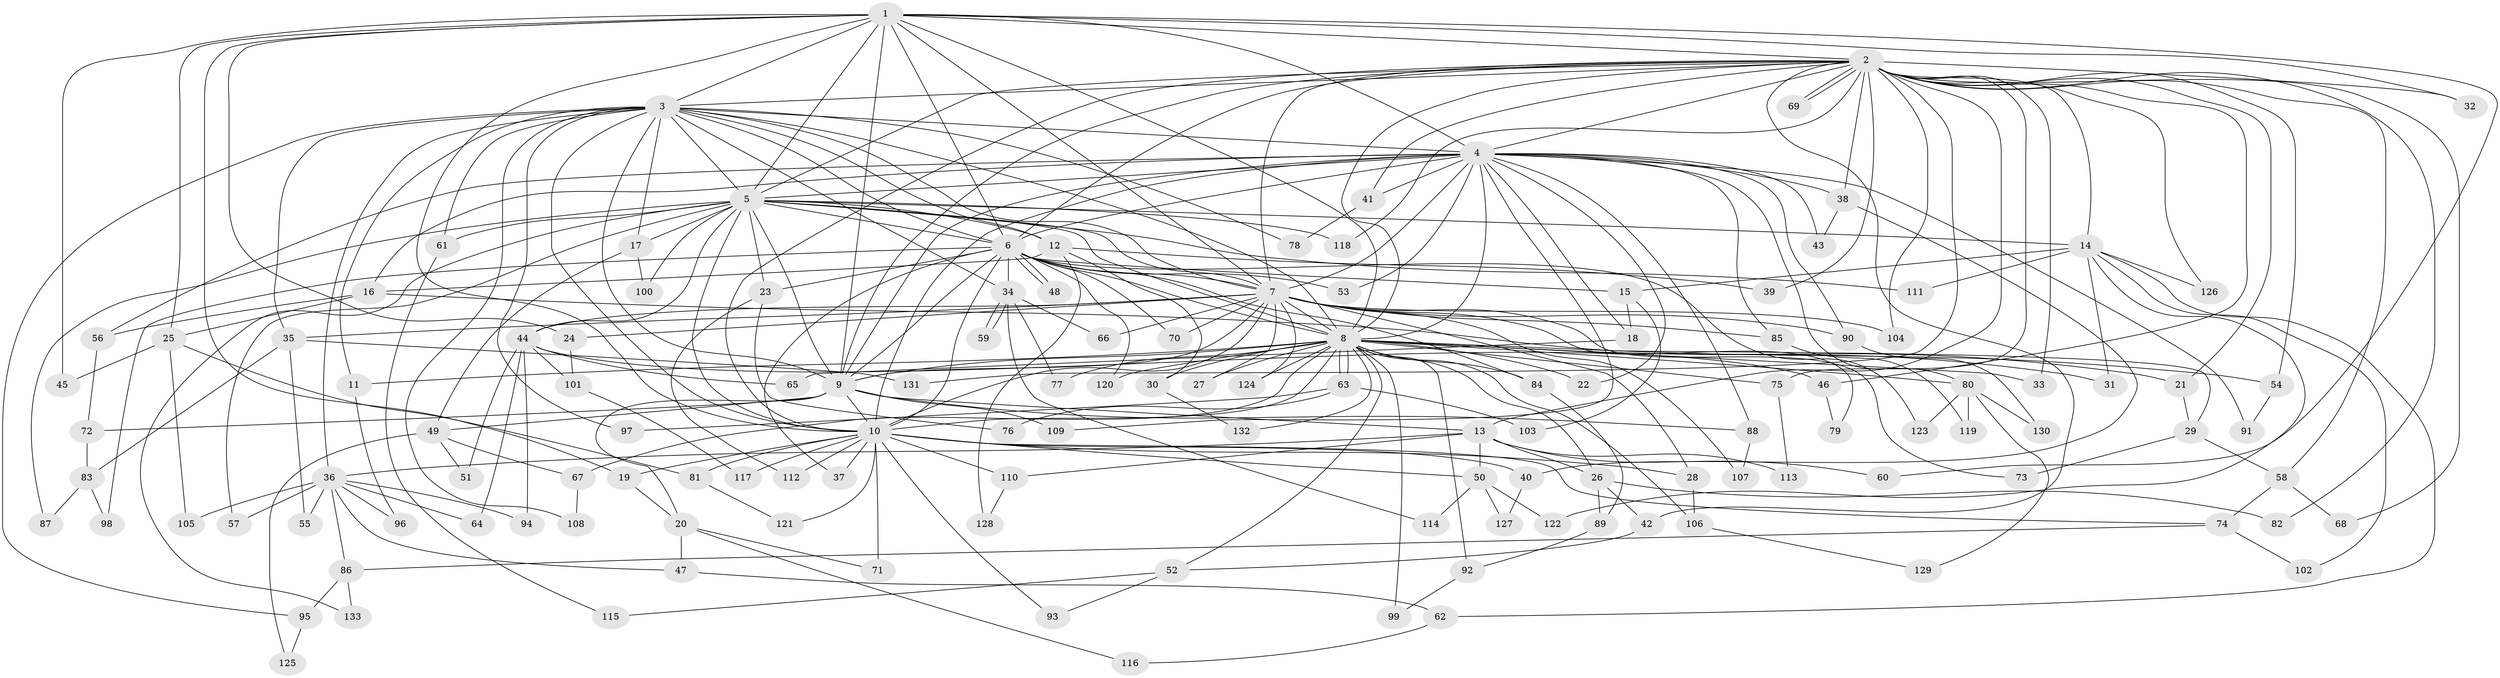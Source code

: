// coarse degree distribution, {12: 0.025, 16: 0.05, 15: 0.05, 20: 0.025, 11: 0.025, 19: 0.025, 6: 0.175, 8: 0.075, 10: 0.05, 9: 0.05, 3: 0.1, 7: 0.075, 4: 0.025, 5: 0.1, 2: 0.125, 1: 0.025}
// Generated by graph-tools (version 1.1) at 2025/49/03/04/25 22:49:25]
// undirected, 133 vertices, 291 edges
graph export_dot {
  node [color=gray90,style=filled];
  1;
  2;
  3;
  4;
  5;
  6;
  7;
  8;
  9;
  10;
  11;
  12;
  13;
  14;
  15;
  16;
  17;
  18;
  19;
  20;
  21;
  22;
  23;
  24;
  25;
  26;
  27;
  28;
  29;
  30;
  31;
  32;
  33;
  34;
  35;
  36;
  37;
  38;
  39;
  40;
  41;
  42;
  43;
  44;
  45;
  46;
  47;
  48;
  49;
  50;
  51;
  52;
  53;
  54;
  55;
  56;
  57;
  58;
  59;
  60;
  61;
  62;
  63;
  64;
  65;
  66;
  67;
  68;
  69;
  70;
  71;
  72;
  73;
  74;
  75;
  76;
  77;
  78;
  79;
  80;
  81;
  82;
  83;
  84;
  85;
  86;
  87;
  88;
  89;
  90;
  91;
  92;
  93;
  94;
  95;
  96;
  97;
  98;
  99;
  100;
  101;
  102;
  103;
  104;
  105;
  106;
  107;
  108;
  109;
  110;
  111;
  112;
  113;
  114;
  115;
  116;
  117;
  118;
  119;
  120;
  121;
  122;
  123;
  124;
  125;
  126;
  127;
  128;
  129;
  130;
  131;
  132;
  133;
  1 -- 2;
  1 -- 3;
  1 -- 4;
  1 -- 5;
  1 -- 6;
  1 -- 7;
  1 -- 8;
  1 -- 9;
  1 -- 10;
  1 -- 19;
  1 -- 24;
  1 -- 25;
  1 -- 32;
  1 -- 45;
  1 -- 60;
  2 -- 3;
  2 -- 4;
  2 -- 5;
  2 -- 6;
  2 -- 7;
  2 -- 8;
  2 -- 9;
  2 -- 10;
  2 -- 13;
  2 -- 14;
  2 -- 21;
  2 -- 32;
  2 -- 33;
  2 -- 38;
  2 -- 39;
  2 -- 41;
  2 -- 42;
  2 -- 46;
  2 -- 54;
  2 -- 58;
  2 -- 68;
  2 -- 69;
  2 -- 69;
  2 -- 75;
  2 -- 82;
  2 -- 104;
  2 -- 118;
  2 -- 126;
  2 -- 131;
  3 -- 4;
  3 -- 5;
  3 -- 6;
  3 -- 7;
  3 -- 8;
  3 -- 9;
  3 -- 10;
  3 -- 11;
  3 -- 12;
  3 -- 17;
  3 -- 34;
  3 -- 35;
  3 -- 36;
  3 -- 61;
  3 -- 78;
  3 -- 95;
  3 -- 97;
  3 -- 108;
  4 -- 5;
  4 -- 6;
  4 -- 7;
  4 -- 8;
  4 -- 9;
  4 -- 10;
  4 -- 16;
  4 -- 18;
  4 -- 22;
  4 -- 38;
  4 -- 41;
  4 -- 43;
  4 -- 53;
  4 -- 56;
  4 -- 80;
  4 -- 85;
  4 -- 88;
  4 -- 90;
  4 -- 91;
  4 -- 109;
  5 -- 6;
  5 -- 7;
  5 -- 8;
  5 -- 9;
  5 -- 10;
  5 -- 12;
  5 -- 14;
  5 -- 17;
  5 -- 23;
  5 -- 44;
  5 -- 57;
  5 -- 61;
  5 -- 87;
  5 -- 100;
  5 -- 111;
  5 -- 118;
  5 -- 133;
  6 -- 7;
  6 -- 8;
  6 -- 9;
  6 -- 10;
  6 -- 15;
  6 -- 23;
  6 -- 34;
  6 -- 37;
  6 -- 48;
  6 -- 48;
  6 -- 53;
  6 -- 70;
  6 -- 84;
  6 -- 98;
  6 -- 120;
  6 -- 123;
  7 -- 8;
  7 -- 9;
  7 -- 10;
  7 -- 24;
  7 -- 27;
  7 -- 28;
  7 -- 35;
  7 -- 44;
  7 -- 66;
  7 -- 70;
  7 -- 73;
  7 -- 79;
  7 -- 85;
  7 -- 90;
  7 -- 104;
  7 -- 107;
  7 -- 124;
  8 -- 9;
  8 -- 10;
  8 -- 11;
  8 -- 21;
  8 -- 22;
  8 -- 26;
  8 -- 27;
  8 -- 30;
  8 -- 31;
  8 -- 33;
  8 -- 52;
  8 -- 54;
  8 -- 63;
  8 -- 63;
  8 -- 67;
  8 -- 75;
  8 -- 77;
  8 -- 80;
  8 -- 84;
  8 -- 92;
  8 -- 99;
  8 -- 106;
  8 -- 120;
  8 -- 124;
  8 -- 132;
  9 -- 10;
  9 -- 13;
  9 -- 20;
  9 -- 49;
  9 -- 72;
  9 -- 88;
  9 -- 109;
  10 -- 19;
  10 -- 28;
  10 -- 37;
  10 -- 40;
  10 -- 50;
  10 -- 71;
  10 -- 74;
  10 -- 81;
  10 -- 93;
  10 -- 110;
  10 -- 112;
  10 -- 117;
  10 -- 121;
  11 -- 96;
  12 -- 16;
  12 -- 30;
  12 -- 39;
  12 -- 128;
  13 -- 26;
  13 -- 36;
  13 -- 50;
  13 -- 60;
  13 -- 110;
  13 -- 113;
  14 -- 15;
  14 -- 31;
  14 -- 62;
  14 -- 102;
  14 -- 111;
  14 -- 122;
  14 -- 126;
  15 -- 18;
  15 -- 103;
  16 -- 25;
  16 -- 29;
  16 -- 56;
  17 -- 49;
  17 -- 100;
  18 -- 65;
  19 -- 20;
  20 -- 47;
  20 -- 71;
  20 -- 116;
  21 -- 29;
  23 -- 76;
  23 -- 112;
  24 -- 101;
  25 -- 45;
  25 -- 81;
  25 -- 105;
  26 -- 42;
  26 -- 82;
  26 -- 89;
  28 -- 106;
  29 -- 58;
  29 -- 73;
  30 -- 132;
  34 -- 59;
  34 -- 59;
  34 -- 66;
  34 -- 77;
  34 -- 114;
  35 -- 55;
  35 -- 83;
  35 -- 131;
  36 -- 47;
  36 -- 55;
  36 -- 57;
  36 -- 64;
  36 -- 86;
  36 -- 94;
  36 -- 96;
  36 -- 105;
  38 -- 40;
  38 -- 43;
  40 -- 127;
  41 -- 78;
  42 -- 52;
  44 -- 46;
  44 -- 51;
  44 -- 64;
  44 -- 65;
  44 -- 94;
  44 -- 101;
  46 -- 79;
  47 -- 62;
  49 -- 51;
  49 -- 67;
  49 -- 125;
  50 -- 114;
  50 -- 122;
  50 -- 127;
  52 -- 93;
  52 -- 115;
  54 -- 91;
  56 -- 72;
  58 -- 68;
  58 -- 74;
  61 -- 115;
  62 -- 116;
  63 -- 76;
  63 -- 97;
  63 -- 103;
  67 -- 108;
  72 -- 83;
  74 -- 86;
  74 -- 102;
  75 -- 113;
  80 -- 119;
  80 -- 123;
  80 -- 129;
  80 -- 130;
  81 -- 121;
  83 -- 87;
  83 -- 98;
  84 -- 89;
  85 -- 119;
  86 -- 95;
  86 -- 133;
  88 -- 107;
  89 -- 92;
  90 -- 130;
  92 -- 99;
  95 -- 125;
  101 -- 117;
  106 -- 129;
  110 -- 128;
}
